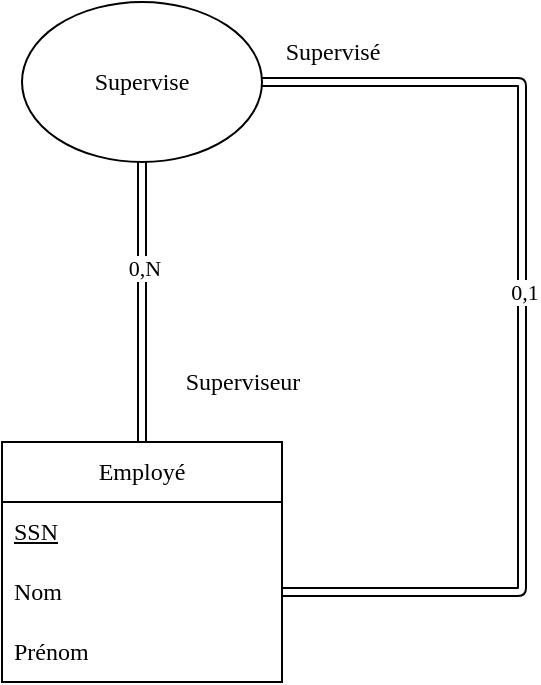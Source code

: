 <mxfile>
    <diagram id="2dED-q84twbYoU7epUxE" name="Page-1">
        <mxGraphModel dx="896" dy="604" grid="1" gridSize="10" guides="1" tooltips="1" connect="1" arrows="1" fold="1" page="1" pageScale="1" pageWidth="850" pageHeight="1100" math="0" shadow="0">
            <root>
                <mxCell id="0"/>
                <mxCell id="1" parent="0"/>
                <mxCell id="10" style="edgeStyle=none;html=1;exitX=0.5;exitY=0;exitDx=0;exitDy=0;shape=link;entryX=0.5;entryY=1;entryDx=0;entryDy=0;fontFamily=FiraCode Nerd Font Propo;" parent="1" source="2" target="12" edge="1">
                    <mxGeometry relative="1" as="geometry">
                        <mxPoint x="420" y="130" as="targetPoint"/>
                    </mxGeometry>
                </mxCell>
                <mxCell id="11" value="0,N" style="edgeLabel;html=1;align=center;verticalAlign=middle;resizable=0;points=[];fontFamily=FiraCode Nerd Font Propo;" parent="10" vertex="1" connectable="0">
                    <mxGeometry x="0.253" y="-1" relative="1" as="geometry">
                        <mxPoint as="offset"/>
                    </mxGeometry>
                </mxCell>
                <mxCell id="2" value="Employé" style="swimlane;fontStyle=0;childLayout=stackLayout;horizontal=1;startSize=30;horizontalStack=0;resizeParent=1;resizeParentMax=0;resizeLast=0;collapsible=1;marginBottom=0;whiteSpace=wrap;html=1;fontFamily=FiraCode Nerd Font Propo;" parent="1" vertex="1">
                    <mxGeometry x="350" y="250" width="140" height="120" as="geometry"/>
                </mxCell>
                <mxCell id="3" value="&lt;u&gt;SSN&lt;/u&gt;" style="text;strokeColor=none;fillColor=none;align=left;verticalAlign=middle;spacingLeft=4;spacingRight=4;overflow=hidden;points=[[0,0.5],[1,0.5]];portConstraint=eastwest;rotatable=0;whiteSpace=wrap;html=1;fontFamily=FiraCode Nerd Font Propo;" parent="2" vertex="1">
                    <mxGeometry y="30" width="140" height="30" as="geometry"/>
                </mxCell>
                <mxCell id="4" value="Nom" style="text;strokeColor=none;fillColor=none;align=left;verticalAlign=middle;spacingLeft=4;spacingRight=4;overflow=hidden;points=[[0,0.5],[1,0.5]];portConstraint=eastwest;rotatable=0;whiteSpace=wrap;html=1;fontFamily=FiraCode Nerd Font Propo;" parent="2" vertex="1">
                    <mxGeometry y="60" width="140" height="30" as="geometry"/>
                </mxCell>
                <mxCell id="5" value="Prénom" style="text;strokeColor=none;fillColor=none;align=left;verticalAlign=middle;spacingLeft=4;spacingRight=4;overflow=hidden;points=[[0,0.5],[1,0.5]];portConstraint=eastwest;rotatable=0;whiteSpace=wrap;html=1;fontFamily=FiraCode Nerd Font Propo;" parent="2" vertex="1">
                    <mxGeometry y="90" width="140" height="30" as="geometry"/>
                </mxCell>
                <mxCell id="13" style="edgeStyle=none;shape=link;html=1;exitX=1;exitY=0.5;exitDx=0;exitDy=0;entryX=1;entryY=0.5;entryDx=0;entryDy=0;fontFamily=FiraCode Nerd Font Propo;" parent="1" source="12" target="4" edge="1">
                    <mxGeometry relative="1" as="geometry">
                        <mxPoint x="600" y="70" as="targetPoint"/>
                        <Array as="points">
                            <mxPoint x="610" y="70"/>
                            <mxPoint x="610" y="325"/>
                        </Array>
                    </mxGeometry>
                </mxCell>
                <mxCell id="14" value="0,1" style="edgeLabel;html=1;align=center;verticalAlign=middle;resizable=0;points=[];fontFamily=FiraCode Nerd Font Propo;" parent="13" vertex="1" connectable="0">
                    <mxGeometry x="-0.07" y="1" relative="1" as="geometry">
                        <mxPoint as="offset"/>
                    </mxGeometry>
                </mxCell>
                <mxCell id="12" value="Supervise" style="ellipse;whiteSpace=wrap;html=1;fontFamily=FiraCode Nerd Font Propo;" parent="1" vertex="1">
                    <mxGeometry x="360" y="30" width="120" height="80" as="geometry"/>
                </mxCell>
                <mxCell id="25" value="Supervisé" style="text;html=1;align=center;verticalAlign=middle;resizable=0;points=[];autosize=1;strokeColor=none;fillColor=none;fontFamily=FiraCode Nerd Font Propo;" parent="1" vertex="1">
                    <mxGeometry x="470" y="40" width="90" height="30" as="geometry"/>
                </mxCell>
                <mxCell id="26" value="Superviseur" style="text;html=1;align=center;verticalAlign=middle;resizable=0;points=[];autosize=1;strokeColor=none;fillColor=none;fontFamily=FiraCode Nerd Font Propo;" parent="1" vertex="1">
                    <mxGeometry x="420" y="205" width="100" height="30" as="geometry"/>
                </mxCell>
            </root>
        </mxGraphModel>
    </diagram>
</mxfile>